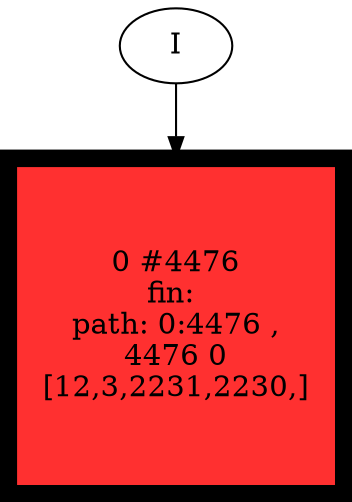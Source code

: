 // produced with flexfringe // 
digraph DFA {
	0 [label="root" shape=box];
		I -> 0;
	0 [ label="0 #4476
fin: 
 path: 0:4476 , 
4476 0
[12,3,2231,2230,]" , style=filled, fillcolor="firebrick1", width=2.24142, height=2.24142, penwidth=8.40671];
}
